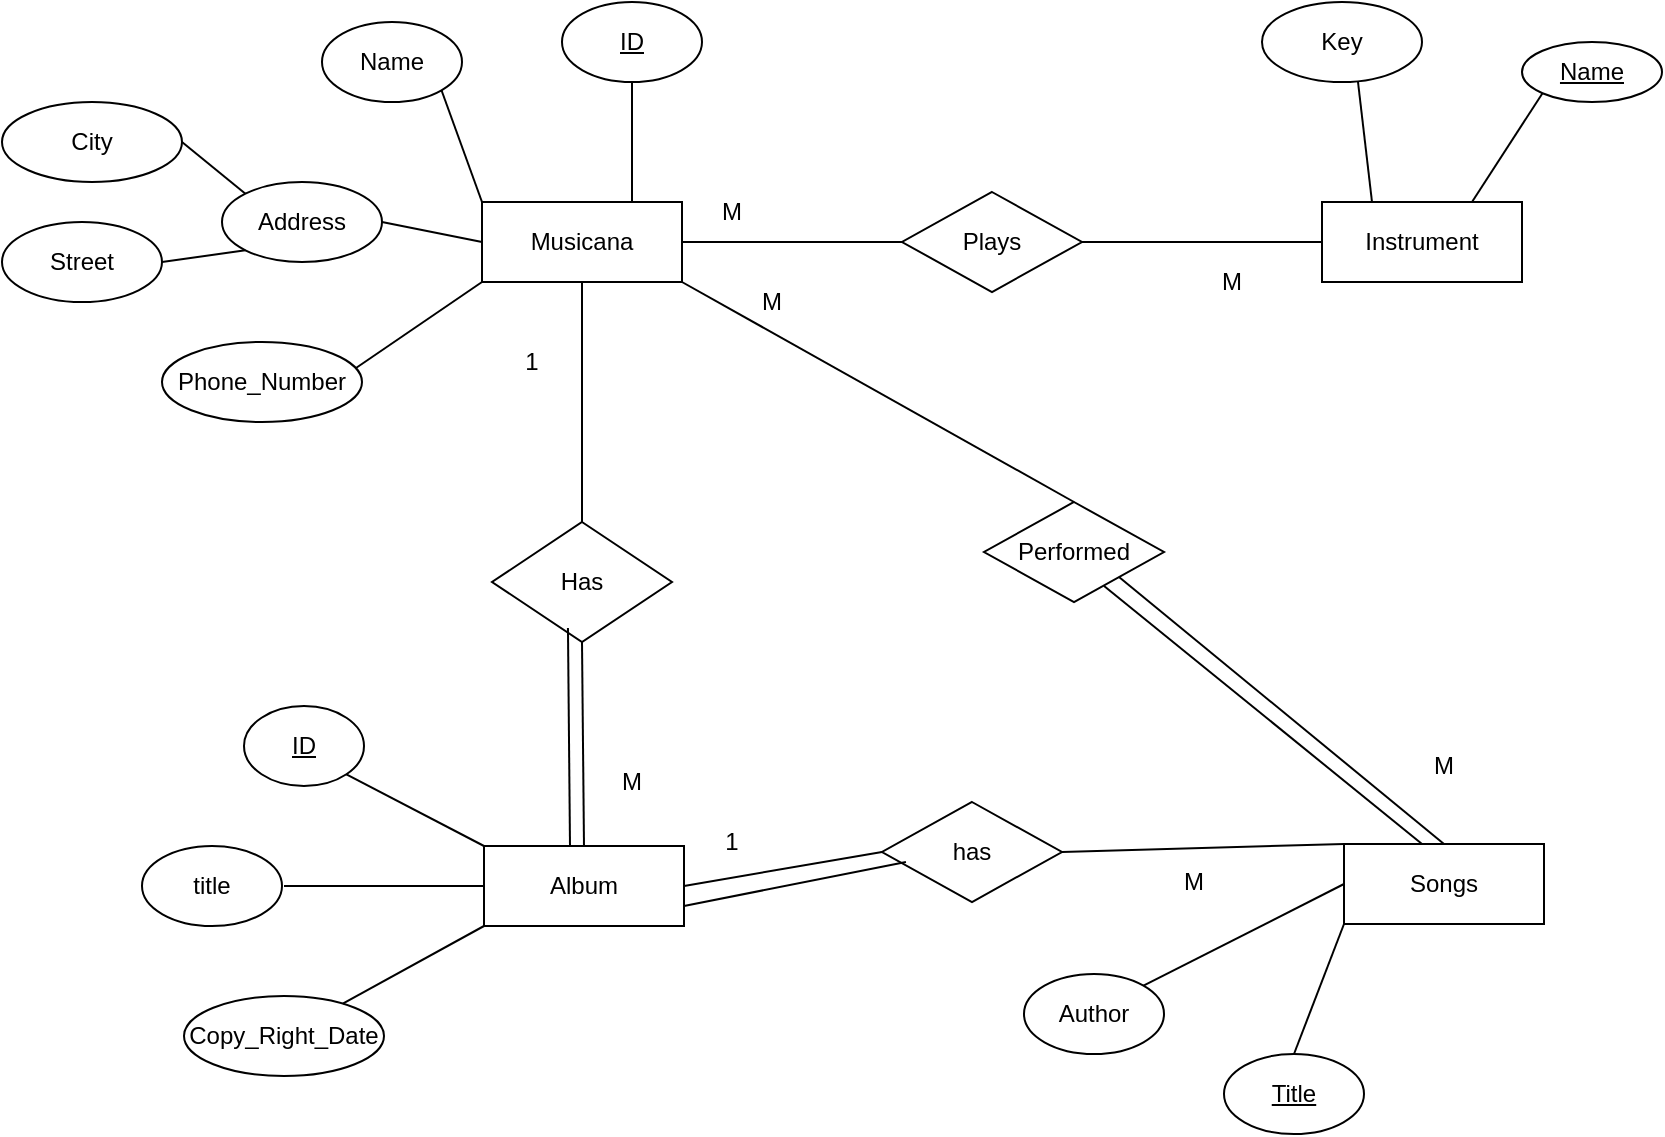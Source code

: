 <mxfile version="26.1.0">
  <diagram name="Page-1" id="uciz5H9t3gmS43EUbt9e">
    <mxGraphModel dx="1707" dy="1603" grid="1" gridSize="10" guides="1" tooltips="1" connect="1" arrows="1" fold="1" page="1" pageScale="1" pageWidth="827" pageHeight="1169" math="0" shadow="0">
      <root>
        <mxCell id="0" />
        <mxCell id="1" parent="0" />
        <mxCell id="RlAwL48p8lJ9-qkZBHk4-1" value="Musicana" style="whiteSpace=wrap;html=1;align=center;" vertex="1" parent="1">
          <mxGeometry x="80" y="80" width="100" height="40" as="geometry" />
        </mxCell>
        <mxCell id="RlAwL48p8lJ9-qkZBHk4-2" value="ID" style="ellipse;whiteSpace=wrap;html=1;align=center;fontStyle=4;" vertex="1" parent="1">
          <mxGeometry x="120" y="-20" width="70" height="40" as="geometry" />
        </mxCell>
        <mxCell id="RlAwL48p8lJ9-qkZBHk4-3" value="" style="endArrow=none;html=1;rounded=0;exitX=0.75;exitY=0;exitDx=0;exitDy=0;entryX=0.5;entryY=1;entryDx=0;entryDy=0;" edge="1" parent="1" source="RlAwL48p8lJ9-qkZBHk4-1" target="RlAwL48p8lJ9-qkZBHk4-2">
          <mxGeometry relative="1" as="geometry">
            <mxPoint x="330" y="150" as="sourcePoint" />
            <mxPoint x="490" y="150" as="targetPoint" />
          </mxGeometry>
        </mxCell>
        <mxCell id="RlAwL48p8lJ9-qkZBHk4-4" value="Name" style="ellipse;whiteSpace=wrap;html=1;align=center;" vertex="1" parent="1">
          <mxGeometry y="-10" width="70" height="40" as="geometry" />
        </mxCell>
        <mxCell id="RlAwL48p8lJ9-qkZBHk4-5" value="" style="endArrow=none;html=1;rounded=0;exitX=1;exitY=1;exitDx=0;exitDy=0;entryX=0;entryY=0;entryDx=0;entryDy=0;" edge="1" parent="1" source="RlAwL48p8lJ9-qkZBHk4-4" target="RlAwL48p8lJ9-qkZBHk4-1">
          <mxGeometry relative="1" as="geometry">
            <mxPoint x="280" y="130" as="sourcePoint" />
            <mxPoint x="440" y="130" as="targetPoint" />
          </mxGeometry>
        </mxCell>
        <mxCell id="RlAwL48p8lJ9-qkZBHk4-6" value="Address" style="ellipse;whiteSpace=wrap;html=1;align=center;" vertex="1" parent="1">
          <mxGeometry x="-50" y="70" width="80" height="40" as="geometry" />
        </mxCell>
        <mxCell id="RlAwL48p8lJ9-qkZBHk4-7" value="" style="endArrow=none;html=1;rounded=0;exitX=1;exitY=0.5;exitDx=0;exitDy=0;entryX=0;entryY=0.5;entryDx=0;entryDy=0;" edge="1" parent="1" source="RlAwL48p8lJ9-qkZBHk4-6" target="RlAwL48p8lJ9-qkZBHk4-1">
          <mxGeometry relative="1" as="geometry">
            <mxPoint x="260" y="160" as="sourcePoint" />
            <mxPoint x="420" y="160" as="targetPoint" />
          </mxGeometry>
        </mxCell>
        <mxCell id="RlAwL48p8lJ9-qkZBHk4-8" value="City" style="ellipse;whiteSpace=wrap;html=1;align=center;" vertex="1" parent="1">
          <mxGeometry x="-160" y="30" width="90" height="40" as="geometry" />
        </mxCell>
        <mxCell id="RlAwL48p8lJ9-qkZBHk4-9" value="" style="endArrow=none;html=1;rounded=0;entryX=0;entryY=0;entryDx=0;entryDy=0;exitX=1;exitY=0.5;exitDx=0;exitDy=0;" edge="1" parent="1" source="RlAwL48p8lJ9-qkZBHk4-8" target="RlAwL48p8lJ9-qkZBHk4-6">
          <mxGeometry relative="1" as="geometry">
            <mxPoint x="120" y="160" as="sourcePoint" />
            <mxPoint x="280" y="160" as="targetPoint" />
          </mxGeometry>
        </mxCell>
        <mxCell id="RlAwL48p8lJ9-qkZBHk4-10" value="Street" style="ellipse;whiteSpace=wrap;html=1;align=center;" vertex="1" parent="1">
          <mxGeometry x="-160" y="90" width="80" height="40" as="geometry" />
        </mxCell>
        <mxCell id="RlAwL48p8lJ9-qkZBHk4-11" value="" style="endArrow=none;html=1;rounded=0;exitX=1;exitY=0.5;exitDx=0;exitDy=0;entryX=0;entryY=1;entryDx=0;entryDy=0;" edge="1" parent="1" source="RlAwL48p8lJ9-qkZBHk4-10" target="RlAwL48p8lJ9-qkZBHk4-6">
          <mxGeometry relative="1" as="geometry">
            <mxPoint x="120" y="160" as="sourcePoint" />
            <mxPoint x="280" y="160" as="targetPoint" />
          </mxGeometry>
        </mxCell>
        <mxCell id="RlAwL48p8lJ9-qkZBHk4-12" value="Phone_Number" style="ellipse;whiteSpace=wrap;html=1;align=center;" vertex="1" parent="1">
          <mxGeometry x="-80" y="150" width="100" height="40" as="geometry" />
        </mxCell>
        <mxCell id="RlAwL48p8lJ9-qkZBHk4-13" value="" style="endArrow=none;html=1;rounded=0;exitX=0.97;exitY=0.325;exitDx=0;exitDy=0;entryX=0;entryY=1;entryDx=0;entryDy=0;exitPerimeter=0;" edge="1" parent="1" source="RlAwL48p8lJ9-qkZBHk4-12" target="RlAwL48p8lJ9-qkZBHk4-1">
          <mxGeometry relative="1" as="geometry">
            <mxPoint x="70" y="170" as="sourcePoint" />
            <mxPoint x="230" y="170" as="targetPoint" />
          </mxGeometry>
        </mxCell>
        <mxCell id="RlAwL48p8lJ9-qkZBHk4-14" value="Instrument" style="whiteSpace=wrap;html=1;align=center;" vertex="1" parent="1">
          <mxGeometry x="500" y="80" width="100" height="40" as="geometry" />
        </mxCell>
        <mxCell id="RlAwL48p8lJ9-qkZBHk4-15" value="Name" style="ellipse;whiteSpace=wrap;html=1;align=center;fontStyle=4;" vertex="1" parent="1">
          <mxGeometry x="600" width="70" height="30" as="geometry" />
        </mxCell>
        <mxCell id="RlAwL48p8lJ9-qkZBHk4-16" value="" style="endArrow=none;html=1;rounded=0;entryX=0;entryY=1;entryDx=0;entryDy=0;exitX=0.75;exitY=0;exitDx=0;exitDy=0;" edge="1" parent="1" source="RlAwL48p8lJ9-qkZBHk4-14" target="RlAwL48p8lJ9-qkZBHk4-15">
          <mxGeometry relative="1" as="geometry">
            <mxPoint x="260" y="170" as="sourcePoint" />
            <mxPoint x="420" y="170" as="targetPoint" />
          </mxGeometry>
        </mxCell>
        <mxCell id="RlAwL48p8lJ9-qkZBHk4-17" value="Key" style="ellipse;whiteSpace=wrap;html=1;align=center;" vertex="1" parent="1">
          <mxGeometry x="470" y="-20" width="80" height="40" as="geometry" />
        </mxCell>
        <mxCell id="RlAwL48p8lJ9-qkZBHk4-18" value="" style="endArrow=none;html=1;rounded=0;entryX=0.6;entryY=1;entryDx=0;entryDy=0;entryPerimeter=0;exitX=0.25;exitY=0;exitDx=0;exitDy=0;" edge="1" parent="1" source="RlAwL48p8lJ9-qkZBHk4-14" target="RlAwL48p8lJ9-qkZBHk4-17">
          <mxGeometry relative="1" as="geometry">
            <mxPoint x="260" y="170" as="sourcePoint" />
            <mxPoint x="420" y="170" as="targetPoint" />
          </mxGeometry>
        </mxCell>
        <mxCell id="RlAwL48p8lJ9-qkZBHk4-19" value="Album" style="whiteSpace=wrap;html=1;align=center;" vertex="1" parent="1">
          <mxGeometry x="81" y="402" width="100" height="40" as="geometry" />
        </mxCell>
        <mxCell id="RlAwL48p8lJ9-qkZBHk4-20" value="title" style="ellipse;whiteSpace=wrap;html=1;align=center;" vertex="1" parent="1">
          <mxGeometry x="-90" y="402" width="70" height="40" as="geometry" />
        </mxCell>
        <mxCell id="RlAwL48p8lJ9-qkZBHk4-21" value="" style="endArrow=none;html=1;rounded=0;exitX=1;exitY=0.5;exitDx=0;exitDy=0;" edge="1" parent="1" target="RlAwL48p8lJ9-qkZBHk4-19">
          <mxGeometry relative="1" as="geometry">
            <mxPoint x="-19" y="422" as="sourcePoint" />
            <mxPoint x="301" y="432" as="targetPoint" />
          </mxGeometry>
        </mxCell>
        <mxCell id="RlAwL48p8lJ9-qkZBHk4-22" value="Copy_Right_Date" style="ellipse;whiteSpace=wrap;html=1;align=center;" vertex="1" parent="1">
          <mxGeometry x="-69" y="477" width="100" height="40" as="geometry" />
        </mxCell>
        <mxCell id="RlAwL48p8lJ9-qkZBHk4-23" value="" style="endArrow=none;html=1;rounded=0;entryX=0;entryY=1;entryDx=0;entryDy=0;" edge="1" parent="1" source="RlAwL48p8lJ9-qkZBHk4-22" target="RlAwL48p8lJ9-qkZBHk4-19">
          <mxGeometry relative="1" as="geometry">
            <mxPoint x="141" y="432" as="sourcePoint" />
            <mxPoint x="301" y="432" as="targetPoint" />
          </mxGeometry>
        </mxCell>
        <mxCell id="RlAwL48p8lJ9-qkZBHk4-25" value="ID" style="ellipse;whiteSpace=wrap;html=1;align=center;fontStyle=4;" vertex="1" parent="1">
          <mxGeometry x="-39" y="332" width="60" height="40" as="geometry" />
        </mxCell>
        <mxCell id="RlAwL48p8lJ9-qkZBHk4-26" value="" style="endArrow=none;html=1;rounded=0;exitX=1;exitY=1;exitDx=0;exitDy=0;entryX=0;entryY=0;entryDx=0;entryDy=0;" edge="1" parent="1" source="RlAwL48p8lJ9-qkZBHk4-25" target="RlAwL48p8lJ9-qkZBHk4-19">
          <mxGeometry relative="1" as="geometry">
            <mxPoint x="141" y="432" as="sourcePoint" />
            <mxPoint x="301" y="432" as="targetPoint" />
          </mxGeometry>
        </mxCell>
        <mxCell id="RlAwL48p8lJ9-qkZBHk4-27" value="Songs" style="whiteSpace=wrap;html=1;align=center;" vertex="1" parent="1">
          <mxGeometry x="511" y="401" width="100" height="40" as="geometry" />
        </mxCell>
        <mxCell id="RlAwL48p8lJ9-qkZBHk4-28" value="Title" style="ellipse;whiteSpace=wrap;html=1;align=center;fontStyle=4;" vertex="1" parent="1">
          <mxGeometry x="451" y="506" width="70" height="40" as="geometry" />
        </mxCell>
        <mxCell id="RlAwL48p8lJ9-qkZBHk4-29" value="" style="endArrow=none;html=1;rounded=0;entryX=0;entryY=1;entryDx=0;entryDy=0;exitX=0.5;exitY=0;exitDx=0;exitDy=0;" edge="1" parent="1" source="RlAwL48p8lJ9-qkZBHk4-28" target="RlAwL48p8lJ9-qkZBHk4-27">
          <mxGeometry relative="1" as="geometry">
            <mxPoint x="221" y="391" as="sourcePoint" />
            <mxPoint x="381" y="391" as="targetPoint" />
          </mxGeometry>
        </mxCell>
        <mxCell id="RlAwL48p8lJ9-qkZBHk4-30" value="Author" style="ellipse;whiteSpace=wrap;html=1;align=center;" vertex="1" parent="1">
          <mxGeometry x="351" y="466" width="70" height="40" as="geometry" />
        </mxCell>
        <mxCell id="RlAwL48p8lJ9-qkZBHk4-31" value="" style="endArrow=none;html=1;rounded=0;entryX=0;entryY=0.5;entryDx=0;entryDy=0;exitX=1;exitY=0;exitDx=0;exitDy=0;" edge="1" parent="1" source="RlAwL48p8lJ9-qkZBHk4-30" target="RlAwL48p8lJ9-qkZBHk4-27">
          <mxGeometry relative="1" as="geometry">
            <mxPoint x="221" y="391" as="sourcePoint" />
            <mxPoint x="381" y="391" as="targetPoint" />
          </mxGeometry>
        </mxCell>
        <mxCell id="RlAwL48p8lJ9-qkZBHk4-33" value="Plays" style="shape=rhombus;perimeter=rhombusPerimeter;whiteSpace=wrap;html=1;align=center;" vertex="1" parent="1">
          <mxGeometry x="290" y="75" width="90" height="50" as="geometry" />
        </mxCell>
        <mxCell id="RlAwL48p8lJ9-qkZBHk4-35" value="M" style="text;strokeColor=none;align=center;fillColor=none;html=1;verticalAlign=middle;whiteSpace=wrap;rounded=0;" vertex="1" parent="1">
          <mxGeometry x="440" y="110" width="30" height="20" as="geometry" />
        </mxCell>
        <mxCell id="RlAwL48p8lJ9-qkZBHk4-37" value="" style="endArrow=none;html=1;rounded=0;entryX=0;entryY=0.5;entryDx=0;entryDy=0;" edge="1" parent="1" source="RlAwL48p8lJ9-qkZBHk4-33" target="RlAwL48p8lJ9-qkZBHk4-14">
          <mxGeometry relative="1" as="geometry">
            <mxPoint x="260" y="220" as="sourcePoint" />
            <mxPoint x="420" y="220" as="targetPoint" />
          </mxGeometry>
        </mxCell>
        <mxCell id="RlAwL48p8lJ9-qkZBHk4-38" value="" style="endArrow=none;html=1;rounded=0;exitX=1;exitY=0.5;exitDx=0;exitDy=0;entryX=0;entryY=0.5;entryDx=0;entryDy=0;" edge="1" parent="1" source="RlAwL48p8lJ9-qkZBHk4-1" target="RlAwL48p8lJ9-qkZBHk4-33">
          <mxGeometry relative="1" as="geometry">
            <mxPoint x="260" y="220" as="sourcePoint" />
            <mxPoint x="420" y="220" as="targetPoint" />
          </mxGeometry>
        </mxCell>
        <mxCell id="RlAwL48p8lJ9-qkZBHk4-39" value="M" style="text;strokeColor=none;align=center;fillColor=none;html=1;verticalAlign=middle;whiteSpace=wrap;rounded=0;" vertex="1" parent="1">
          <mxGeometry x="190" y="75" width="30" height="20" as="geometry" />
        </mxCell>
        <mxCell id="RlAwL48p8lJ9-qkZBHk4-40" value="has" style="shape=rhombus;perimeter=rhombusPerimeter;whiteSpace=wrap;html=1;align=center;" vertex="1" parent="1">
          <mxGeometry x="280" y="380" width="90" height="50" as="geometry" />
        </mxCell>
        <mxCell id="RlAwL48p8lJ9-qkZBHk4-41" value="" style="endArrow=none;html=1;rounded=0;exitX=1;exitY=0.5;exitDx=0;exitDy=0;entryX=0;entryY=0.5;entryDx=0;entryDy=0;" edge="1" parent="1" source="RlAwL48p8lJ9-qkZBHk4-19" target="RlAwL48p8lJ9-qkZBHk4-40">
          <mxGeometry relative="1" as="geometry">
            <mxPoint x="260" y="300" as="sourcePoint" />
            <mxPoint x="420" y="300" as="targetPoint" />
          </mxGeometry>
        </mxCell>
        <mxCell id="RlAwL48p8lJ9-qkZBHk4-42" value="" style="endArrow=none;html=1;rounded=0;exitX=1;exitY=0.5;exitDx=0;exitDy=0;entryX=0;entryY=0;entryDx=0;entryDy=0;" edge="1" parent="1" source="RlAwL48p8lJ9-qkZBHk4-40" target="RlAwL48p8lJ9-qkZBHk4-27">
          <mxGeometry relative="1" as="geometry">
            <mxPoint x="371" y="402" as="sourcePoint" />
            <mxPoint x="470" y="385" as="targetPoint" />
          </mxGeometry>
        </mxCell>
        <mxCell id="RlAwL48p8lJ9-qkZBHk4-43" value="M" style="text;strokeColor=none;align=center;fillColor=none;html=1;verticalAlign=middle;whiteSpace=wrap;rounded=0;" vertex="1" parent="1">
          <mxGeometry x="421" y="410" width="30" height="20" as="geometry" />
        </mxCell>
        <mxCell id="RlAwL48p8lJ9-qkZBHk4-44" value="1" style="text;strokeColor=none;align=center;fillColor=none;html=1;verticalAlign=middle;whiteSpace=wrap;rounded=0;" vertex="1" parent="1">
          <mxGeometry x="190" y="390" width="30" height="20" as="geometry" />
        </mxCell>
        <mxCell id="RlAwL48p8lJ9-qkZBHk4-45" value="" style="endArrow=none;html=1;rounded=0;exitX=1;exitY=0.75;exitDx=0;exitDy=0;entryX=0.133;entryY=0.6;entryDx=0;entryDy=0;entryPerimeter=0;" edge="1" parent="1" source="RlAwL48p8lJ9-qkZBHk4-19" target="RlAwL48p8lJ9-qkZBHk4-40">
          <mxGeometry relative="1" as="geometry">
            <mxPoint x="191" y="432" as="sourcePoint" />
            <mxPoint x="290" y="415" as="targetPoint" />
          </mxGeometry>
        </mxCell>
        <mxCell id="RlAwL48p8lJ9-qkZBHk4-46" value="Performed" style="shape=rhombus;perimeter=rhombusPerimeter;whiteSpace=wrap;html=1;align=center;" vertex="1" parent="1">
          <mxGeometry x="331" y="230" width="90" height="50" as="geometry" />
        </mxCell>
        <mxCell id="RlAwL48p8lJ9-qkZBHk4-47" value="" style="endArrow=none;html=1;rounded=0;exitX=1;exitY=1;exitDx=0;exitDy=0;entryX=0.5;entryY=0;entryDx=0;entryDy=0;" edge="1" parent="1" source="RlAwL48p8lJ9-qkZBHk4-1" target="RlAwL48p8lJ9-qkZBHk4-46">
          <mxGeometry relative="1" as="geometry">
            <mxPoint x="260" y="210" as="sourcePoint" />
            <mxPoint x="420" y="210" as="targetPoint" />
          </mxGeometry>
        </mxCell>
        <mxCell id="RlAwL48p8lJ9-qkZBHk4-48" value="" style="endArrow=none;html=1;rounded=0;entryX=0.5;entryY=0;entryDx=0;entryDy=0;exitX=1;exitY=1;exitDx=0;exitDy=0;" edge="1" parent="1" source="RlAwL48p8lJ9-qkZBHk4-46" target="RlAwL48p8lJ9-qkZBHk4-27">
          <mxGeometry relative="1" as="geometry">
            <mxPoint x="260" y="210" as="sourcePoint" />
            <mxPoint x="420" y="210" as="targetPoint" />
          </mxGeometry>
        </mxCell>
        <mxCell id="RlAwL48p8lJ9-qkZBHk4-49" value="M" style="text;strokeColor=none;align=center;fillColor=none;html=1;verticalAlign=middle;whiteSpace=wrap;rounded=0;" vertex="1" parent="1">
          <mxGeometry x="546" y="352" width="30" height="20" as="geometry" />
        </mxCell>
        <mxCell id="RlAwL48p8lJ9-qkZBHk4-50" value="M" style="text;strokeColor=none;align=center;fillColor=none;html=1;verticalAlign=middle;whiteSpace=wrap;rounded=0;" vertex="1" parent="1">
          <mxGeometry x="210" y="120" width="30" height="20" as="geometry" />
        </mxCell>
        <mxCell id="RlAwL48p8lJ9-qkZBHk4-51" value="" style="endArrow=none;html=1;rounded=0;entryX=0.39;entryY=0;entryDx=0;entryDy=0;entryPerimeter=0;exitX=0.667;exitY=0.84;exitDx=0;exitDy=0;exitPerimeter=0;" edge="1" parent="1" source="RlAwL48p8lJ9-qkZBHk4-46" target="RlAwL48p8lJ9-qkZBHk4-27">
          <mxGeometry relative="1" as="geometry">
            <mxPoint x="260" y="210" as="sourcePoint" />
            <mxPoint x="420" y="210" as="targetPoint" />
          </mxGeometry>
        </mxCell>
        <mxCell id="RlAwL48p8lJ9-qkZBHk4-52" value="Has" style="shape=rhombus;perimeter=rhombusPerimeter;whiteSpace=wrap;html=1;align=center;" vertex="1" parent="1">
          <mxGeometry x="85" y="240" width="90" height="60" as="geometry" />
        </mxCell>
        <mxCell id="RlAwL48p8lJ9-qkZBHk4-53" value="" style="endArrow=none;html=1;rounded=0;exitX=0.5;exitY=0;exitDx=0;exitDy=0;entryX=0.5;entryY=1;entryDx=0;entryDy=0;" edge="1" parent="1" source="RlAwL48p8lJ9-qkZBHk4-52" target="RlAwL48p8lJ9-qkZBHk4-1">
          <mxGeometry relative="1" as="geometry">
            <mxPoint x="260" y="220" as="sourcePoint" />
            <mxPoint x="420" y="220" as="targetPoint" />
          </mxGeometry>
        </mxCell>
        <mxCell id="RlAwL48p8lJ9-qkZBHk4-54" value="1" style="text;strokeColor=none;align=center;fillColor=none;html=1;verticalAlign=middle;whiteSpace=wrap;rounded=0;" vertex="1" parent="1">
          <mxGeometry x="90" y="150" width="30" height="20" as="geometry" />
        </mxCell>
        <mxCell id="RlAwL48p8lJ9-qkZBHk4-55" value="" style="endArrow=none;html=1;rounded=0;exitX=0.5;exitY=1;exitDx=0;exitDy=0;entryX=0.5;entryY=0;entryDx=0;entryDy=0;" edge="1" parent="1" source="RlAwL48p8lJ9-qkZBHk4-52" target="RlAwL48p8lJ9-qkZBHk4-19">
          <mxGeometry relative="1" as="geometry">
            <mxPoint x="260" y="220" as="sourcePoint" />
            <mxPoint x="420" y="220" as="targetPoint" />
          </mxGeometry>
        </mxCell>
        <mxCell id="RlAwL48p8lJ9-qkZBHk4-56" value="M" style="text;strokeColor=none;align=center;fillColor=none;html=1;verticalAlign=middle;whiteSpace=wrap;rounded=0;" vertex="1" parent="1">
          <mxGeometry x="140" y="360" width="30" height="20" as="geometry" />
        </mxCell>
        <mxCell id="RlAwL48p8lJ9-qkZBHk4-57" value="" style="endArrow=none;html=1;rounded=0;exitX=0.43;exitY=0;exitDx=0;exitDy=0;entryX=0.422;entryY=0.883;entryDx=0;entryDy=0;exitPerimeter=0;entryPerimeter=0;" edge="1" parent="1" source="RlAwL48p8lJ9-qkZBHk4-19" target="RlAwL48p8lJ9-qkZBHk4-52">
          <mxGeometry relative="1" as="geometry">
            <mxPoint x="140" y="240" as="sourcePoint" />
            <mxPoint x="140" y="120" as="targetPoint" />
          </mxGeometry>
        </mxCell>
      </root>
    </mxGraphModel>
  </diagram>
</mxfile>
